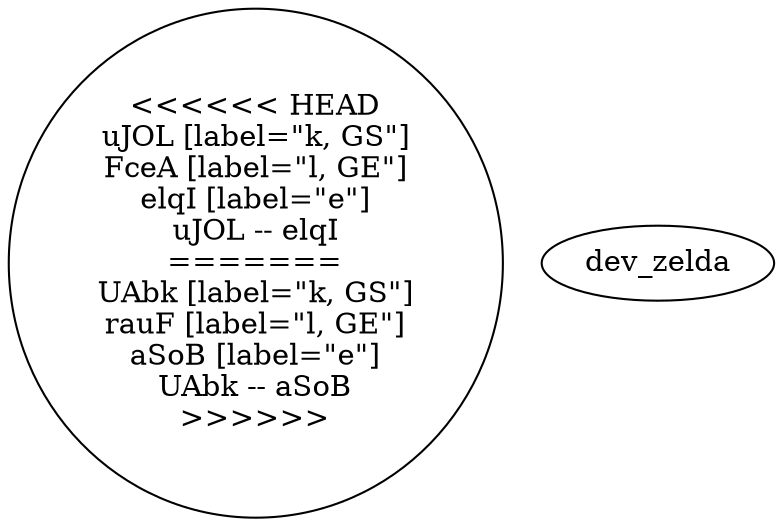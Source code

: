 graph {
<<<<<<< HEAD
uJOL [label="k, GS"]
FceA [label="l, GE"]
elqI [label="e"]
uJOL -- elqI
=======
UAbk [label="k, GS"]
rauF [label="l, GE"]
aSoB [label="e"]
UAbk -- aSoB
>>>>>>> dev_zelda
}